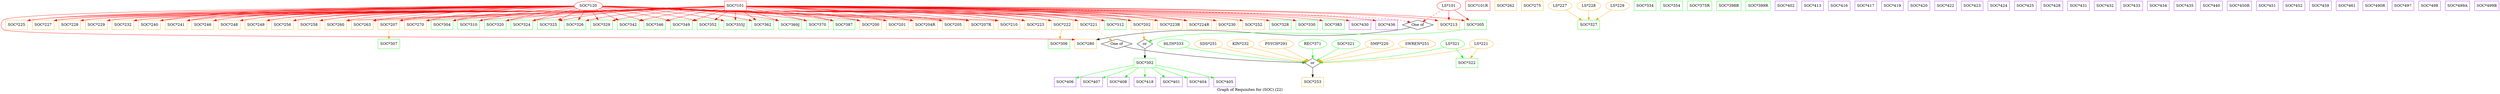 strict digraph "" {
	graph [bb="0,0,9393.4,347",
		label="Graph of Requisites for (SOC) (22)",
		lheight=0.21,
		lp="4696.7,11.5",
		lwidth=3.43
	];
	node [label="\N"];
	"SOC*101"	[color=red,
		height=0.5,
		pos="2761.4,329",
		shape=box,
		width=1.1389];
	"SOC*200"	[color=orange,
		height=0.5,
		pos="3270.4,257",
		shape=box,
		width=1.1389];
	"SOC*101" -> "SOC*200"	[color=red,
		pos="e,3229.4,272.71 2802.4,326.19 2881.6,322.07 3061,309.69 3219.5,274.93"];
	"SOC*201"	[color=orange,
		height=0.5,
		pos="3370.4,257",
		shape=box,
		width=1.1389];
	"SOC*101" -> "SOC*201"	[color=red,
		pos="e,3329.2,272.86 2802.6,327.37 2894.3,325.26 3122.1,316.17 3319.2,274.97"];
	"SOC*202"	[color=orange,
		height=0.5,
		pos="4290.4,257",
		shape=box,
		width=1.1389];
	"SOC*101" -> "SOC*202"	[color=red,
		pos="e,4249.2,273.05 2802.7,328.14 3009.2,328.61 3932.4,327.77 4239,274.87"];
	"SOC*204R"	[color=orange,
		height=0.5,
		pos="3475.4,257",
		shape=box,
		width=1.2778];
	"SOC*101" -> "SOC*204R"	[color=red,
		pos="e,3429.4,273.03 2802.7,327.81 2905.7,326.67 3182.2,319.53 3419.5,274.91"];
	"SOC*205"	[color=orange,
		height=0.5,
		pos="3580.4,257",
		shape=box,
		width=1.1389];
	"SOC*101" -> "SOC*205"	[color=red,
		pos="e,3539.2,272.94 2802.5,326.57 2937.8,321.65 3369.9,304.18 3529.1,274.89"];
	"SOC*207"	[color=orange,
		height=0.5,
		pos="1458.4,257",
		shape=box,
		width=1.1389];
	"SOC*101" -> "SOC*207"	[color=red,
		pos="e,1499.6,273.03 2720.2,326.59 2517.6,319.6 1632.7,288.61 1509.8,274.47"];
	"SOC*207R"	[color=orange,
		height=0.5,
		pos="3685.4,257",
		shape=box,
		width=1.2778];
	"SOC*101" -> "SOC*207R"	[color=red,
		pos="e,3639.4,273.1 2802.5,326.8 2949.4,322.29 3449.3,305.2 3629.5,274.83"];
	"SOC*210"	[color=orange,
		height=0.5,
		pos="3790.4,257",
		shape=box,
		width=1.1389];
	"SOC*101" -> "SOC*210"	[color=red,
		pos="e,3749.2,272.99 2802.6,327.27 2961.7,324.22 3536.8,311.02 3739.3,274.84"];
	"SOC*213"	[color=orange,
		height=0.5,
		pos="5444.4,257",
		shape=box,
		width=1.1389];
	"SOC*101" -> "SOC*213"	[color=red,
		pos="e,5403.2,273.1 2802.5,327.93 3112.8,327.34 5083.8,321.8 5393.3,274.72"];
	"SOC*221"	[color=orange,
		height=0.5,
		pos="4090.4,257",
		shape=box,
		width=1.1389];
	"SOC*101" -> "SOC*221"	[color=red,
		pos="e,4049.2,273.03 2802.6,327.87 2991.4,327.06 3774.5,321.02 4039.2,274.83"];
	"SOC*222"	[color=orange,
		height=0.5,
		pos="3990.4,257",
		shape=box,
		width=1.1389];
	"SOC*101" -> "SOC*222"	[color=red,
		pos="e,3949.2,273.02 2802.7,327.71 2982.2,326.19 3695.5,317.66 3939.3,274.82"];
	"SOC*223"	[color=orange,
		height=0.5,
		pos="3890.4,257",
		shape=box,
		width=1.1389];
	"SOC*101" -> "SOC*223"	[color=red,
		pos="e,3849.2,273.01 2802.6,327.51 2972.1,325.25 3616,314.33 3839.2,274.85"];
	"SOC*223R"	[color=orange,
		height=0.5,
		pos="4395.4,257",
		shape=box,
		width=1.2778];
	"SOC*101" -> "SOC*223R"	[color=red,
		pos="e,4349.1,273.26 2802.5,328.1 3017.2,328.39 4011.2,326.93 4339.1,274.89"];
	"SOC*224R"	[color=orange,
		height=0.5,
		pos="4505.4,257",
		shape=box,
		width=1.2778];
	"SOC*101" -> "SOC*224R"	[color=red,
		pos="e,4459.1,273.27 2802.8,328.2 3026.9,329.08 4098.4,330.34 4449.2,274.88"];
	"SOC*225"	[color=orange,
		height=0.5,
		pos="58.42,257",
		shape=box,
		width=1.1389];
	"SOC*101" -> "SOC*225"	[color=red,
		pos="e,99.633,273.11 2720.4,326.33 2636.1,322.95 2437.3,315.28 2270.4,311 2033.3,304.92 387.68,315.88 109.67,274.73"];
	"SOC*227"	[color=orange,
		height=0.5,
		pos="158.42,257",
		shape=box,
		width=1.1389];
	"SOC*101" -> "SOC*227"	[color=red,
		pos="e,199.63,273.11 2720.4,326.34 2636.1,322.99 2437.3,315.35 2270.4,311 2044.4,305.11 476.3,314.11 209.62,274.72"];
	"SOC*228"	[color=orange,
		height=0.5,
		pos="258.42,257",
		shape=box,
		width=1.1389];
	"SOC*101" -> "SOC*228"	[color=red,
		pos="e,299.63,273.11 2720.4,326.35 2636.1,323.02 2437.3,315.42 2270.4,311 2055.4,305.31 564.77,312.34 309.53,274.7"];
	"SOC*229"	[color=orange,
		height=0.5,
		pos="358.42,257",
		shape=box,
		width=1.1389];
	"SOC*101" -> "SOC*229"	[color=red,
		pos="e,399.63,273.11 2720.4,326.37 2636.1,323.06 2437.3,315.5 2270.4,311 2066.6,305.5 654.49,310.58 409.77,274.73"];
	"SOC*230"	[color=orange,
		height=0.5,
		pos="4610.4,257",
		shape=box,
		width=1.1389];
	"SOC*101" -> "SOC*230"	[color=red,
		pos="e,4569.2,273.07 2802.8,327.52 3051.2,324.54 4340,307.68 4559.3,274.71"];
	"SOC*232"	[color=orange,
		height=0.5,
		pos="458.42,257",
		shape=box,
		width=1.1389];
	"SOC*101" -> "SOC*232"	[color=red,
		pos="e,499.63,273.1 2720.4,326.38 2636.1,323.1 2437.3,315.59 2270.4,311 2077.6,305.69 742.59,308.82 509.59,274.7"];
	"SOC*240"	[color=orange,
		height=0.5,
		pos="558.42,257",
		shape=box,
		width=1.1389];
	"SOC*101" -> "SOC*240"	[color=red,
		pos="e,599.64,273.1 2720.4,326.4 2636.1,323.15 2437.3,315.7 2270.4,311 2088.8,305.89 831.78,307.06 609.7,274.71"];
	"SOC*241"	[color=orange,
		height=0.5,
		pos="658.42,257",
		shape=box,
		width=1.1389];
	"SOC*101" -> "SOC*241"	[color=red,
		pos="e,699.64,273.09 2720.4,326.42 2636.1,323.2 2437.3,315.81 2270.4,311 2099.9,306.08 920.67,305.32 709.75,274.72"];
	"SOC*246"	[color=orange,
		height=0.5,
		pos="758.42,257",
		shape=box,
		width=1.1389];
	"SOC*101" -> "SOC*246"	[color=red,
		pos="e,799.64,273.09 2720.4,326.44 2636.1,323.27 2437.3,315.94 2270.4,311 1948.9,301.48 1145.1,331.34 809.9,274.87"];
	"SOC*248"	[color=orange,
		height=0.5,
		pos="858.42,257",
		shape=box,
		width=1.1389];
	"SOC*101" -> "SOC*248"	[color=red,
		pos="e,899.64,273.08 2720.4,326.46 2636.1,323.34 2437.3,316.09 2270.4,311 1971,301.86 1222.8,327.77 909.68,274.83"];
	"SOC*249"	[color=orange,
		height=0.5,
		pos="958.42,257",
		shape=box,
		width=1.1389];
	"SOC*101" -> "SOC*249"	[color=red,
		pos="e,999.64,273.08 2720.4,326.49 2636.1,323.42 2437.3,316.27 2270.4,311 1993.3,302.25 1301,324.19 1009.8,274.86"];
	"SOC*252"	[color=orange,
		height=0.5,
		pos="4710.4,257",
		shape=box,
		width=1.1389];
	"SOC*101" -> "SOC*252"	[color=red,
		pos="e,4669.2,273.08 2802.6,327.59 3058.4,324.95 4428.2,309.37 4659.1,274.74"];
	"SOC*256"	[color=orange,
		height=0.5,
		pos="1058.4,257",
		shape=box,
		width=1.1389];
	"SOC*101" -> "SOC*256"	[color=red,
		pos="e,1099.6,273.07 2720.4,326.53 2636,323.52 2437.3,316.47 2270.4,311 2015.5,302.64 1379.1,320.62 1109.8,274.86"];
	"SOC*258"	[color=orange,
		height=0.5,
		pos="1158.4,257",
		shape=box,
		width=1.1389];
	"SOC*101" -> "SOC*258"	[color=red,
		pos="e,1199.6,273.06 2720.4,326.57 2636,323.63 2437.3,316.72 2270.4,311 2037.6,303.03 1456.9,317.07 1209.7,274.85"];
	"SOC*260"	[color=orange,
		height=0.5,
		pos="1258.4,257",
		shape=box,
		width=1.1389];
	"SOC*101" -> "SOC*260"	[color=red,
		pos="e,1299.6,273.05 2720.1,326.57 2495.5,318.81 1428.5,281.83 1309.9,273.96"];
	"SOC*263"	[color=orange,
		height=0.5,
		pos="1358.4,257",
		shape=box,
		width=1.1389];
	"SOC*101" -> "SOC*263"	[color=red,
		pos="e,1399.6,273.04 2720.2,326.55 2506.1,318.99 1526.7,284.16 1409.8,274.18"];
	"SOC*270"	[color=orange,
		height=0.5,
		pos="1558.4,257",
		shape=box,
		width=1.1389];
	"SOC*101" -> "SOC*270"	[color=red,
		pos="e,1599.7,273.02 2720.3,326.43 2528.2,319.08 1725.1,287.89 1609.7,274.45"];
	of270	[height=0.5,
		label="One of",
		pos="5327.4,257",
		shape=diamond,
		width=1.6085];
	"SOC*101" -> of270	[color=red,
		pos="e,5300,266.46 2802.5,327.69 3107.1,325.34 5007.4,309.33 5260.4,275 5270.2,273.67 5280.6,271.44 5290.3,269.02",
		style=dashed];
	"SOC*305"	[color=green,
		height=0.5,
		pos="5544.4,257",
		shape=box,
		width=1.1389];
	"SOC*101" -> "SOC*305"	[color=red,
		pos="e,5503.2,273.11 2802.5,327.97 3119.5,327.61 5171.4,323.51 5492.9,274.78"];
	"SOC*304"	[color=green,
		height=0.5,
		pos="1658.4,257",
		shape=box,
		width=1.1389];
	"SOC*101" -> "SOC*304"	[color=red,
		pos="e,1699.7,273 2720.3,326.6 2543,320.5 1847.1,295.6 1709.6,274.69"];
	"SOC*310"	[color=green,
		height=0.5,
		pos="1758.4,257",
		shape=box,
		width=1.1389];
	"SOC*101" -> "SOC*310"	[color=red,
		pos="e,1799.7,272.99 2720.2,326.37 2554.1,319.71 1936.4,294.08 1809.8,274.72"];
	"SOC*312"	[color=green,
		height=0.5,
		pos="4190.4,257",
		shape=box,
		width=1.1389];
	"SOC*101" -> "SOC*312"	[color=red,
		pos="e,4149.2,273.04 2802.5,328.02 3000,327.86 3853.7,324.4 4139.3,274.83"];
	"SOC*320"	[color=green,
		height=0.5,
		pos="1858.4,257",
		shape=box,
		width=1.1389];
	"SOC*101" -> "SOC*320"	[color=red,
		pos="e,1899.7,272.96 2720.3,326.89 2575.2,322.76 2085.9,306.89 1909.6,274.85"];
	"SOC*324"	[color=green,
		height=0.5,
		pos="1958.4,257",
		shape=box,
		width=1.1389];
	"SOC*101" -> "SOC*324"	[color=red,
		pos="e,1999.7,272.94 2720.3,326.5 2586.7,321.42 2165.2,303.64 2009.5,274.85"];
	"SOC*325"	[color=green,
		height=0.5,
		pos="2058.4,257",
		shape=box,
		width=1.1389];
	"SOC*101" -> "SOC*325"	[color=red,
		pos="e,2099.7,272.9 2720,328.16 2617.5,327.8 2343.8,322.31 2109.7,274.97"];
	"SOC*326"	[color=green,
		height=0.5,
		pos="2158.4,257",
		shape=box,
		width=1.1389];
	"SOC*101" -> "SOC*326"	[color=red,
		pos="e,2199.7,272.85 2720.3,327.31 2629.4,325.09 2404.4,315.79 2209.5,274.95"];
	"SOC*328"	[color=green,
		height=0.5,
		pos="4810.4,257",
		shape=box,
		width=1.1389];
	"SOC*101" -> "SOC*328"	[color=red,
		pos="e,4769.2,273.08 2802.5,327.65 3066.4,325.33 4518,311.04 4759.3,274.72"];
	"SOC*329"	[color=green,
		height=0.5,
		pos="2258.4,257",
		shape=box,
		width=1.1389];
	"SOC*101" -> "SOC*329"	[color=red,
		pos="e,2299.4,272.71 2720.3,326.1 2641.8,321.85 2465.3,309.28 2309.2,274.9"];
	"SOC*330"	[color=green,
		height=0.5,
		pos="4910.4,257",
		shape=box,
		width=1.1389];
	"SOC*101" -> "SOC*330"	[color=red,
		pos="e,4869.2,273.09 2802.8,327.71 3075.1,325.68 4606.8,312.72 4859.1,274.74"];
	"SOC*342"	[color=green,
		height=0.5,
		pos="2358.4,257",
		shape=box,
		width=1.1389];
	"SOC*101" -> "SOC*342"	[color=red,
		pos="e,2399.4,272.6 2720.2,324.22 2655.6,317.79 2526.8,302.85 2409.3,274.98"];
	"SOC*346"	[color=green,
		height=0.5,
		pos="2458.4,257",
		shape=box,
		width=1.1389];
	"SOC*101" -> "SOC*346"	[color=red,
		pos="e,2499.5,272.41 2720.3,320.97 2671.9,312.35 2589,296.5 2509.2,275.05"];
	"SOC*349"	[color=green,
		height=0.5,
		pos="2558.4,257",
		shape=box,
		width=1.1389];
	"SOC*101" -> "SOC*349"	[color=red,
		pos="e,2599.4,272.14 2720.3,313.83 2688.3,302.78 2643.6,287.37 2609.3,275.54"];
	"SOC*352"	[color=green,
		height=0.5,
		pos="2658.4,257",
		shape=box,
		width=1.1389];
	"SOC*101" -> "SOC*352"	[color=red,
		pos="e,2683.7,275.19 2736.2,310.88 2723,301.89 2706.6,290.76 2692.3,281.03"];
	"SOC*355J"	[color=green,
		height=0.5,
		pos="2761.4,257",
		shape=box,
		width=1.2083];
	"SOC*101" -> "SOC*355J"	[color=red,
		pos="e,2761.4,275.1 2761.4,310.7 2761.4,302.98 2761.4,293.71 2761.4,285.11"];
	"SOC*362"	[color=green,
		height=0.5,
		pos="2864.4,257",
		shape=box,
		width=1.1389];
	"SOC*101" -> "SOC*362"	[color=red,
		pos="e,2839.1,275.19 2786.6,310.88 2799.8,301.89 2816.2,290.76 2830.5,281.03"];
	"SOC*369J"	[color=green,
		height=0.5,
		pos="2967.4,257",
		shape=box,
		width=1.2083];
	"SOC*101" -> "SOC*369J"	[color=red,
		pos="e,2923.8,272.82 2802.6,314 2834.7,303.1 2879.5,287.88 2914.3,276.06"];
	"SOC*370"	[color=green,
		height=0.5,
		pos="3070.4,257",
		shape=box,
		width=1.1389];
	"SOC*101" -> "SOC*370"	[color=red,
		pos="e,3029.4,272.16 2802.4,321.13 2853.6,312.2 2943.7,295.33 3019.4,275 3019.5,274.97 3019.6,274.95 3019.7,274.92"];
	"SOC*383"	[color=green,
		height=0.5,
		pos="5010.4,257",
		shape=box,
		width=1.1389];
	"SOC*101" -> "SOC*383"	[color=red,
		pos="e,4969.2,273.09 2802.5,327.76 3081.5,326.03 4695.5,314.42 4959,274.76"];
	"SOC*387"	[color=green,
		height=0.5,
		pos="3170.4,257",
		shape=box,
		width=1.1389];
	"SOC*101" -> "SOC*387"	[color=red,
		pos="e,3129.4,272.61 2802.5,324.38 2867.9,318.09 2999.5,303.26 3119.3,275.02"];
	"SOC*430"	[color=purple,
		height=0.5,
		pos="5110.4,257",
		shape=box,
		width=1.1389];
	"SOC*101" -> "SOC*430"	[color=red,
		pos="e,5069.2,273.09 2802.5,327.81 3088.8,326.35 4784.4,316.12 5059,274.77"];
	"SOC*436"	[color=purple,
		height=0.5,
		pos="5210.4,257",
		shape=box,
		width=1.1389];
	"SOC*101" -> "SOC*436"	[color=red,
		pos="e,5169.2,273.1 2802.8,327.85 3097.5,326.65 4873.6,317.8 5158.9,274.77"];
	or466	[height=0.5,
		label=or,
		pos="4301.4,185",
		shape=diamond,
		width=0.81703];
	"SOC*202" -> or466	[color=orange,
		pos="e,4299,201.67 4293.1,238.7 4294.4,230.55 4296,220.66 4297.4,211.67"];
	"SOC*307"	[color=green,
		height=0.5,
		pos="1458.4,185",
		shape=box,
		width=1.1389];
	"SOC*207" -> "SOC*307"	[color=orange,
		pos="e,1458.4,203.1 1458.4,238.7 1458.4,230.98 1458.4,221.71 1458.4,213.11"];
	of269	[height=0.5,
		label="One of",
		pos="4196.4,185",
		shape=diamond,
		width=1.6085];
	"SOC*221" -> of269	[color=orange,
		pos="e,4178.7,197.69 4116.4,238.88 4132.7,228.08 4153.7,214.19 4170.1,203.36",
		style=dashed];
	"SOC*306"	[color=green,
		height=0.5,
		pos="3979.4,185",
		shape=box,
		width=1.1389];
	"SOC*222" -> "SOC*306"	[color=orange,
		pos="e,3982.1,203.1 3987.7,238.7 3986.5,230.98 3985,221.71 3983.7,213.11"];
	"SOC*280"	[color=orange,
		height=0.5,
		pos="4079.4,185",
		shape=box,
		width=1.1389];
	of270 -> "SOC*280"	[pos="e,4120.6,201.06 5299.7,247.52 5287.7,244.24 5273.5,240.84 5260.4,239 4765.7,169.21 4626.1,291.3 4130.6,202.85"];
	"SOC*305" -> or466	[color=green,
		pos="e,4316.1,194.19 5503.2,240.93 5500.3,240.18 5497.3,239.52 5494.4,239 5241.8,193.17 4589.7,260.52 4339.4,203 4334.8,201.93 4330,200.29 \
4325.5,198.44"];
	"SOC*302"	[color=green,
		height=0.5,
		pos="4301.4,113",
		shape=box,
		width=1.1389];
	or466 -> "SOC*302"	[pos="e,4301.4,131.1 4301.4,166.7 4301.4,158.98 4301.4,149.71 4301.4,141.11"];
	or465	[height=0.5,
		label=or,
		pos="4930.4,113",
		shape=diamond,
		width=0.81703];
	of269 -> or465	[pos="e,4903.5,114.51 4224.6,175.73 4236.5,172.53 4250.5,169.13 4263.4,167 4501.4,127.64 4792.2,117.26 4893.5,114.75"];
	"SOC*101R"	[color=red,
		height=0.5,
		pos="5553.4,329",
		shape=box,
		width=1.2778];
	"SOC*120"	[color=red,
		height=0.5,
		pos="2208.4,329",
		width=1.4804];
	"SOC*120" -> "SOC*200"	[color=red,
		pos="e,3229.2,273 2261.1,326.09 2450,319.13 3088.4,294.6 3219.1,274.72"];
	"SOC*120" -> "SOC*201"	[color=red,
		pos="e,3329.2,273.01 2261.3,326.35 2462.7,319.95 3176.8,296.16 3318.9,274.75"];
	"SOC*120" -> "SOC*202"	[color=red,
		pos="e,4249.2,273.09 2261.3,326.04 2352.9,322.67 2547.2,315.71 2711.4,311 2878.4,306.21 4032.7,304.74 4239.3,274.69"];
	"SOC*120" -> "SOC*204R"	[color=red,
		pos="e,3429.4,273.16 2261.1,326.07 2478.9,318.06 3301.8,287.3 3419.4,274.48"];
	"SOC*120" -> "SOC*205"	[color=red,
		pos="e,3539.2,273.04 2261.3,326.09 2493.5,317.66 3416.5,283.91 3529.2,274.17"];
	"SOC*120" -> "SOC*207"	[color=red,
		pos="e,1499.7,272.92 2155.1,328.51 2038.8,328.66 1754,323.71 1509.8,274.97"];
	"SOC*120" -> "SOC*207R"	[color=red,
		pos="e,3639.4,273.18 2261.4,326.21 2505.1,317.98 3510.8,283.75 3629.3,274.24"];
	"SOC*120" -> "SOC*210"	[color=red,
		pos="e,3749.2,273.06 2261.4,326.19 2517.7,317.45 3620.3,279.79 3739,273.73"];
	"SOC*120" -> "SOC*221"	[color=red,
		pos="e,4049.2,273.08 2261.3,326.1 2352.9,322.82 2547.2,316 2711.4,311 3003.4,302.11 3733,326.58 4038.9,274.87"];
	"SOC*120" -> "SOC*222"	[color=red,
		pos="e,3949.2,273.07 2261.3,326.14 2352.9,322.92 2547.2,316.18 2711.4,311 2981.3,302.49 3655.5,323.02 3939.3,274.82"];
	"SOC*120" -> "SOC*223"	[color=red,
		pos="e,3849.2,273.06 2261.3,326.18 2352.9,323.03 2547.2,316.39 2711.4,311 2959.1,302.87 3577.5,319.46 3839.3,274.82"];
	"SOC*120" -> "SOC*223R"	[color=red,
		pos="e,4349.1,273.3 2261.3,326.01 2352.9,322.61 2547.2,315.59 2711.4,311 3070.1,300.98 3966.6,332.44 4339.1,274.9"];
	"SOC*120" -> "SOC*224R"	[color=red,
		pos="e,4459.1,273.3 2261.3,325.99 2352.9,322.55 2547.2,315.47 2711.4,311 2901.6,305.82 4217.6,305.83 4448.9,274.81"];
	"SOC*120" -> "SOC*225"	[color=red,
		pos="e,99.638,273.09 2155.2,327.62 1853.1,325.32 358.28,312.24 109.58,274.72"];
	"SOC*120" -> "SOC*227"	[color=red,
		pos="e,199.64,273.08 2154.9,327.54 1860.9,324.91 448.28,310.56 209.79,274.75"];
	"SOC*120" -> "SOC*228"	[color=red,
		pos="e,299.64,273.08 2155.2,327.47 1871,324.49 536.88,308.9 309.62,274.72"];
	"SOC*120" -> "SOC*229"	[color=red,
		pos="e,399.64,273.07 2155.3,327.38 1880.6,324.04 626.51,307.24 409.72,274.73"];
	"SOC*120" -> "SOC*232"	[color=red,
		pos="e,499.64,273.07 2155.2,327.28 1889.8,323.56 715.79,305.59 509.76,274.74"];
	"SOC*120" -> "SOC*240"	[color=red,
		pos="e,599.64,273.06 2154.8,328.34 1914.7,329.53 935.36,330.89 609.56,274.82"];
	"SOC*120" -> "SOC*241"	[color=red,
		pos="e,699.64,273.05 2155.1,328.2 1925,328.74 1015.3,327.54 709.82,274.87"];
	"SOC*120" -> "SOC*246"	[color=red,
		pos="e,799.65,273.04 2154.9,328.04 1934.4,327.89 1093.9,324.16 809.53,274.82"];
	"SOC*120" -> "SOC*248"	[color=red,
		pos="e,899.65,273.03 2155.2,327.86 1945.3,327 1173.5,320.83 909.57,274.83"];
	"SOC*120" -> "SOC*249"	[color=red,
		pos="e,999.65,273.02 2155.2,327.65 1955.9,326.03 1252.7,317.5 1009.5,274.82"];
	"SOC*120" -> "SOC*256"	[color=red,
		pos="e,1099.7,273.01 2155.1,327.4 1966.8,324.98 1332.3,314.18 1109.6,274.84"];
	"SOC*120" -> "SOC*258"	[color=red,
		pos="e,1199.7,272.99 2155.4,327.11 1978.9,323.84 1411.7,310.9 1209.6,274.84"];
	"SOC*120" -> "SOC*260"	[color=red,
		pos="e,1299.7,272.98 2155.5,326.75 1991.3,322.58 1491.3,307.64 1309.6,274.85"];
	"SOC*120" -> "SOC*263"	[color=red,
		pos="e,1399.7,272.95 2155.5,326.3 2004.2,321.16 1571.3,304.42 1409.9,274.91"];
	"SOC*120" -> "SOC*270"	[color=red,
		pos="e,1599.7,272.88 2155.2,327.56 2051.5,325.77 1815,317.21 1609.7,274.98"];
	"SOC*120" -> "SOC*304"	[color=red,
		pos="e,1699.7,272.82 2155.6,326.25 2065.5,322.43 1876.5,310.79 1709.6,274.99"];
	"SOC*120" -> "SOC*310"	[color=red,
		pos="e,1799.4,272.66 2156.7,324.4 2081.8,318.49 1939,304.53 1809.5,275"];
	"SOC*120" -> "SOC*312"	[color=red,
		pos="e,4149.2,273.09 2261.3,326.06 2352.9,322.74 2547.2,315.84 2711.4,311 3025.7,301.73 3811.4,330.17 4139.2,274.83"];
	"SOC*120" -> "SOC*320"	[color=red,
		pos="e,1899.5,272.51 2159.6,321.72 2101.9,313.77 2002.8,298.51 1909.4,275.04"];
	"SOC*120" -> "SOC*324"	[color=red,
		pos="e,1999.5,272.23 2166.4,317.77 2127.9,308.17 2068.9,293 2009.1,275.13"];
	"SOC*120" -> "SOC*325"	[color=red,
		pos="e,2095,275.07 2178.4,314 2157.2,304.11 2128.4,290.65 2104.3,279.41"];
	"SOC*120" -> "SOC*326"	[color=red,
		pos="e,2170.9,275.45 2196.6,311.41 2190.6,303.12 2183.3,292.89 2176.7,283.62"];
	"SOC*120" -> "SOC*329"	[color=red,
		pos="e,2246,275.45 2220.3,311.41 2226.2,303.12 2233.5,292.89 2240.1,283.62"];
	"SOC*120" -> "SOC*342"	[color=red,
		pos="e,2321.8,275.07 2238.4,314 2259.6,304.11 2288.5,290.65 2312.5,279.41"];
	"SOC*120" -> "SOC*346"	[color=red,
		pos="e,2417.3,272.23 2250.4,317.77 2289,308.17 2347.9,293 2407.7,275.13"];
	"SOC*120" -> "SOC*349"	[color=red,
		pos="e,2517.4,272.51 2257.2,321.72 2315,313.77 2414,298.51 2507.5,275.04"];
	"SOC*120" -> "SOC*352"	[color=red,
		pos="e,2617.4,272.66 2260.1,324.4 2335,318.49 2477.8,304.53 2607.3,275"];
	"SOC*120" -> "SOC*355J"	[color=red,
		pos="e,2717.6,272.8 2261.2,325.96 2351.2,321.7 2540.1,309.43 2707.7,274.89"];
	"SOC*120" -> "SOC*362"	[color=red,
		pos="e,2823.2,272.65 2261.6,327.51 2367.7,325.61 2612.6,316.66 2813.4,275 2813.5,274.98 2813.6,274.96 2813.7,274.94"];
	"SOC*120" -> "SOC*369J"	[color=red,
		pos="e,2923.7,272.91 2261.7,328.25 2378.6,327.9 2666.3,322.05 2913.8,274.82"];
	"SOC*120" -> "SOC*370"	[color=red,
		pos="e,3029.2,272.73 2261.2,326.32 2417.1,321.07 2873.3,303.63 3019.4,275 3019.5,274.98 3019.6,274.96 3019.7,274.94"];
	"SOC*120" -> "SOC*387"	[color=red,
		pos="e,3129.2,272.98 2261.4,326.79 2427.2,322.73 2934.8,308.03 3119.1,274.88"];
	"SOC*120" -> "SOC*280"	[color=red,
		pos="e,4038.2,201.14 2155.1,327.74 1822.5,325.96 47.118,314.64 8.4202,275 -2.7564,263.55 -2.8427,250.36 8.4202,239 46.852,200.22 3799.9,\
211.8 4028.2,201.86"];
	"SOC*401"	[color=purple,
		height=0.5,
		pos="4401.4,41",
		shape=box,
		width=1.1389];
	"SOC*302" -> "SOC*401"	[color=green,
		pos="e,4376.9,59.19 4325.9,94.876 4338.7,85.893 4354.6,74.763 4368.5,65.034"];
	"SOC*404"	[color=purple,
		height=0.5,
		pos="4501.4,41",
		shape=box,
		width=1.1389];
	"SOC*302" -> "SOC*404"	[color=green,
		pos="e,4460.4,56.366 4342.9,97.496 4374.2,86.525 4417.4,71.406 4450.8,59.719"];
	"SOC*405"	[color=purple,
		height=0.5,
		pos="4601.4,41",
		shape=box,
		width=1.1389];
	"SOC*302" -> "SOC*405"	[color=green,
		pos="e,4560.3,56.399 4342.5,104.84 4390.3,96.178 4471.7,80.362 4550.3,59.15"];
	"SOC*406"	[color=purple,
		height=0.5,
		pos="4001.4,41",
		shape=box,
		width=1.1389];
	"SOC*302" -> "SOC*406"	[color=green,
		pos="e,4042.5,56.399 4260.4,104.84 4212.6,96.178 4131.2,80.362 4052.6,59.15"];
	"SOC*407"	[color=purple,
		height=0.5,
		pos="4101.4,41",
		shape=box,
		width=1.1389];
	"SOC*302" -> "SOC*407"	[color=green,
		pos="e,4142.5,56.366 4260,97.496 4228.6,86.525 4185.4,71.406 4152,59.719"];
	"SOC*408"	[color=purple,
		height=0.5,
		pos="4201.4,41",
		shape=box,
		width=1.1389];
	"SOC*302" -> "SOC*408"	[color=green,
		pos="e,4226,59.19 4277,94.876 4264.1,85.893 4248.2,74.763 4234.3,65.034"];
	"SOC*418"	[color=purple,
		height=0.5,
		pos="4301.4,41",
		shape=box,
		width=1.1389];
	"SOC*302" -> "SOC*418"	[color=green,
		pos="e,4301.4,59.104 4301.4,94.697 4301.4,86.983 4301.4,77.712 4301.4,69.112"];
	"LS*101"	[color=red,
		height=0.5,
		pos="5444.4,329",
		width=1.2457];
	"LS*101" -> "SOC*213"	[color=red,
		pos="e,5444.4,275.1 5444.4,310.7 5444.4,302.98 5444.4,293.71 5444.4,285.11"];
	"LS*101" -> of270	[color=red,
		pos="e,5346.3,269.32 5420.5,313.67 5401.4,302.29 5374.8,286.37 5355,274.47",
		style=dashed];
	"LS*101" -> "SOC*305"	[color=red,
		pos="e,5520,275.13 5466.1,312.81 5479.4,303.53 5496.6,291.49 5511.5,281.05"];
	"SOC*253"	[color=orange,
		height=0.5,
		pos="4930.4,41",
		shape=box,
		width=1.1389];
	or465 -> "SOC*253"	[pos="e,4930.4,59.104 4930.4,94.697 4930.4,86.983 4930.4,77.712 4930.4,69.112"];
	"LS*221"	[color=orange,
		height=0.5,
		pos="5563.4,185",
		width=1.2457];
	"LS*221" -> or465	[color=orange,
		pos="e,4957.6,114.43 5530.9,172.52 5523.9,170.4 5516.5,168.41 5509.4,167 5307.8,126.53 5060.5,116.91 4967.8,114.66"];
	"SOC*322"	[color=green,
		height=0.5,
		pos="5509.4,113",
		shape=box,
		width=1.1389];
	"LS*221" -> "SOC*322"	[color=orange,
		pos="e,5522.9,131.45 5550.6,167.41 5544.2,159.12 5536.3,148.89 5529.2,139.62"];
	"SDS*251"	[color=orange,
		height=0.5,
		pos="4538.4,185",
		width=1.4624];
	"SDS*251" -> or465	[color=orange,
		pos="e,4907,116.83 4577,172.55 4584.4,170.55 4592.1,168.6 4599.4,167 4707.2,143.43 4836.9,125.7 4896.9,118.09"];
	"KIN*232"	[color=orange,
		height=0.5,
		pos="4659.4,185",
		width=1.4082];
	"KIN*232" -> or465	[color=orange,
		pos="e,4910.2,118.8 4697.1,172.92 4704.2,170.9 4711.5,168.86 4718.4,167 4783,149.64 4859.1,131.07 4900.3,121.18"];
	"PSYCH*291"	[color=orange,
		height=0.5,
		pos="4793.4,185",
		width=1.8234];
	"PSYCH*291" -> or465	[color=orange,
		pos="e,4915.2,121.8 4823.1,168.81 4847.9,156.14 4882.8,138.32 4906,126.47"];
	"REC*371"	[color=green,
		height=0.5,
		pos="4930.4,185",
		width=1.4804];
	"REC*371" -> or465	[color=green,
		pos="e,4930.4,131.1 4930.4,166.7 4930.4,158.98 4930.4,149.71 4930.4,141.11"];
	"SOC*321"	[color=green,
		height=0.5,
		pos="5055.4,185",
		width=1.4804];
	"SOC*321" -> or465	[color=green,
		pos="e,4945.2,122.3 5029.2,169.33 5007,156.89 4975.5,139.22 4954,127.22"];
	"LS*321"	[color=green,
		height=0.5,
		pos="5455.4,185",
		width=1.2457];
	"LS*321" -> or465	[color=green,
		pos="e,4956.5,115.11 5422.9,172.45 5416.2,170.39 5409.1,168.44 5402.4,167 5242.1,132.65 5046.1,119.69 4966.5,115.61"];
	"LS*321" -> "SOC*322"	[color=green,
		pos="e,5496,131.45 5468.2,167.41 5474.6,159.12 5482.5,148.89 5489.7,139.62"];
	"SMF*220"	[color=orange,
		height=0.5,
		pos="5181.4,185",
		width=1.5165];
	"SMF*220" -> or465	[color=orange,
		pos="e,4949.5,119.32 5141.1,172.75 5090.2,158.55 5003.9,134.48 4959.2,122.02"];
	"SWREN*251"	[color=orange,
		height=0.5,
		pos="5323.4,185",
		width=1.9318];
	"SWREN*251" -> or465	[color=orange,
		pos="e,4953,117.42 5272.7,172.58 5263.6,170.64 5254.3,168.71 5245.4,167 5142.6,147.17 5020.2,127.77 4962.9,118.94"];
	"HLTH*333"	[color=green,
		height=0.5,
		pos="4408.4,185",
		width=1.661];
	"HLTH*333" -> or465	[color=green,
		pos="e,4905.4,115.78 4451.4,172.37 4459.7,170.38 4468.3,168.49 4476.4,167 4631.3,138.72 4818.8,122.44 4895.4,116.55"];
	"SOC*262"	[color=orange,
		height=0.5,
		pos="5658.4,329",
		shape=box,
		width=1.1389];
	"SOC*275"	[color=orange,
		height=0.5,
		pos="5758.4,329",
		shape=box,
		width=1.1389];
	"SOC*327"	[color=green,
		height=0.5,
		pos="5970.4,257",
		shape=box,
		width=1.1389];
	"LS*227"	[color=orange,
		height=0.5,
		pos="5862.4,329",
		width=1.2457];
	"LS*227" -> "SOC*327"	[color=orange,
		pos="e,5944,275.12 5885.1,313.33 5899.6,303.92 5918.7,291.52 5935.2,280.85"];
	"LS*228"	[color=orange,
		height=0.5,
		pos="5970.4,329",
		width=1.2457];
	"LS*228" -> "SOC*327"	[color=orange,
		pos="e,5970.4,275.1 5970.4,310.7 5970.4,302.98 5970.4,293.71 5970.4,285.11"];
	"LS*229"	[color=orange,
		height=0.5,
		pos="6078.4,329",
		width=1.2457];
	"LS*229" -> "SOC*327"	[color=orange,
		pos="e,5996.8,275.12 6055.8,313.33 6041.3,303.92 6022.1,291.52 6005.7,280.85"];
	"SOC*334"	[color=green,
		height=0.5,
		pos="6182.4,329",
		shape=box,
		width=1.1389];
	"SOC*354"	[color=green,
		height=0.5,
		pos="6282.4,329",
		shape=box,
		width=1.1389];
	"SOC*375R"	[color=green,
		height=0.5,
		pos="6387.4,329",
		shape=box,
		width=1.2778];
	"SOC*398R"	[color=green,
		height=0.5,
		pos="6497.4,329",
		shape=box,
		width=1.2778];
	"SOC*399R"	[color=green,
		height=0.5,
		pos="6607.4,329",
		shape=box,
		width=1.2778];
	"SOC*402"	[color=purple,
		height=0.5,
		pos="6712.4,329",
		shape=box,
		width=1.1389];
	"SOC*413"	[color=purple,
		height=0.5,
		pos="6812.4,329",
		shape=box,
		width=1.1389];
	"SOC*416"	[color=purple,
		height=0.5,
		pos="6912.4,329",
		shape=box,
		width=1.1389];
	"SOC*417"	[color=purple,
		height=0.5,
		pos="7012.4,329",
		shape=box,
		width=1.1389];
	"SOC*419"	[color=purple,
		height=0.5,
		pos="7112.4,329",
		shape=box,
		width=1.1389];
	"SOC*420"	[color=purple,
		height=0.5,
		pos="7212.4,329",
		shape=box,
		width=1.1389];
	"SOC*422"	[color=purple,
		height=0.5,
		pos="7312.4,329",
		shape=box,
		width=1.1389];
	"SOC*423"	[color=purple,
		height=0.5,
		pos="7412.4,329",
		shape=box,
		width=1.1389];
	"SOC*424"	[color=purple,
		height=0.5,
		pos="7512.4,329",
		shape=box,
		width=1.1389];
	"SOC*425"	[color=purple,
		height=0.5,
		pos="7612.4,329",
		shape=box,
		width=1.1389];
	"SOC*428"	[color=purple,
		height=0.5,
		pos="7712.4,329",
		shape=box,
		width=1.1389];
	"SOC*431"	[color=purple,
		height=0.5,
		pos="7812.4,329",
		shape=box,
		width=1.1389];
	"SOC*432"	[color=purple,
		height=0.5,
		pos="7912.4,329",
		shape=box,
		width=1.1389];
	"SOC*433"	[color=purple,
		height=0.5,
		pos="8012.4,329",
		shape=box,
		width=1.1389];
	"SOC*434"	[color=purple,
		height=0.5,
		pos="8112.4,329",
		shape=box,
		width=1.1389];
	"SOC*435"	[color=purple,
		height=0.5,
		pos="8212.4,329",
		shape=box,
		width=1.1389];
	"SOC*440"	[color=purple,
		height=0.5,
		pos="8312.4,329",
		shape=box,
		width=1.1389];
	"SOC*450R"	[color=purple,
		height=0.5,
		pos="8417.4,329",
		shape=box,
		width=1.2778];
	"SOC*451"	[color=purple,
		height=0.5,
		pos="8522.4,329",
		shape=box,
		width=1.1389];
	"SOC*452"	[color=purple,
		height=0.5,
		pos="8622.4,329",
		shape=box,
		width=1.1389];
	"SOC*459"	[color=purple,
		height=0.5,
		pos="8722.4,329",
		shape=box,
		width=1.1389];
	"SOC*461"	[color=purple,
		height=0.5,
		pos="8822.4,329",
		shape=box,
		width=1.1389];
	"SOC*490R"	[color=purple,
		height=0.5,
		pos="8927.4,329",
		shape=box,
		width=1.2778];
	"SOC*497"	[color=purple,
		height=0.5,
		pos="9032.4,329",
		shape=box,
		width=1.1389];
	"SOC*498"	[color=purple,
		height=0.5,
		pos="9132.4,329",
		shape=box,
		width=1.1389];
	"SOC*499A"	[color=purple,
		height=0.5,
		pos="9237.4,329",
		shape=box,
		width=1.2778];
	"SOC*499B"	[color=purple,
		height=0.5,
		pos="9347.4,329",
		shape=box,
		width=1.2778];
}
